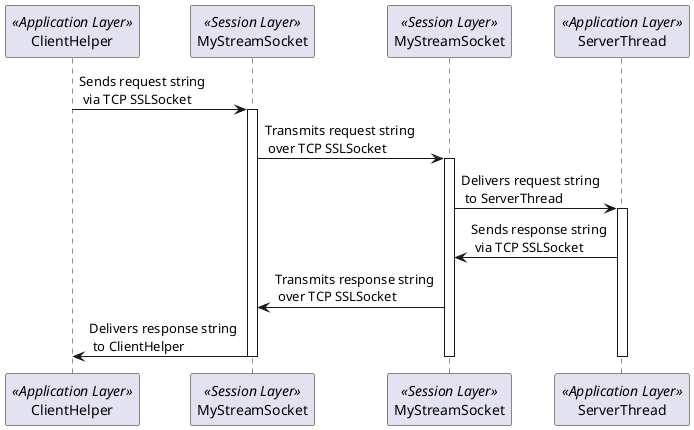 @startuml Session Layer IPC

participant ClientHelper as CH <<Application Layer>>
participant MyStreamSocket as ClientSocket <<Session Layer>>
participant MyStreamSocket as ServerSocket <<Session Layer>>
participant ServerThread as ST <<Application Layer>>

CH -> ClientSocket : Sends request string \n via TCP SSLSocket
activate ClientSocket

ClientSocket -> ServerSocket : Transmits request string \n over TCP SSLSocket
activate ServerSocket

ServerSocket -> ST : Delivers request string \n to ServerThread
activate ST

ST -> ServerSocket : Sends response string \n via TCP SSLSocket
ServerSocket -> ClientSocket : Transmits response string \n over TCP SSLSocket
ClientSocket -> CH : Delivers response string \n to ClientHelper
deactivate ServerSocket
deactivate ClientSocket
deactivate ST

@enduml